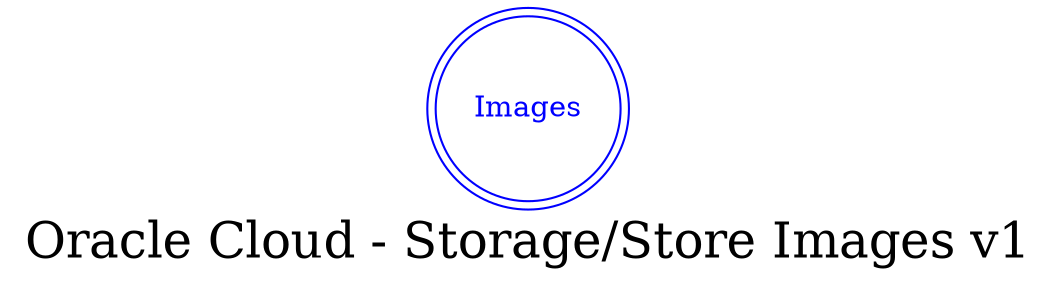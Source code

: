 digraph LexiconGraph {
graph[label="Oracle Cloud - Storage/Store Images v1", fontsize=24]
splines=true
"Images" [color=blue, fontcolor=blue, shape=doublecircle]
}
